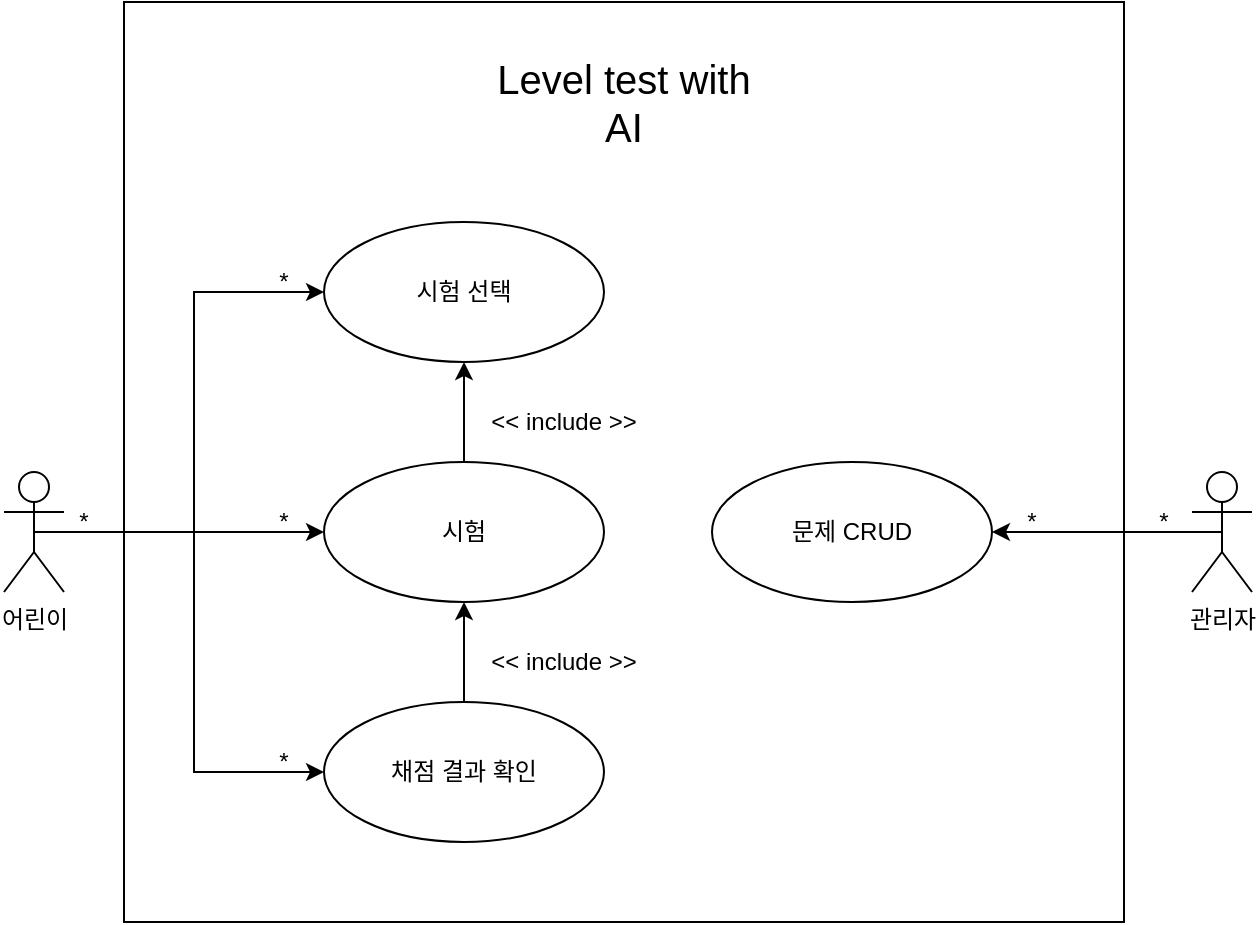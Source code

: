 <mxfile version="14.8.5" type="github">
  <diagram id="TcAuEoyjwYY_18S0YUZ-" name="Page-1">
    <mxGraphModel dx="1038" dy="489" grid="1" gridSize="10" guides="1" tooltips="1" connect="1" arrows="1" fold="1" page="1" pageScale="1" pageWidth="827" pageHeight="1169" math="0" shadow="0">
      <root>
        <mxCell id="0" />
        <mxCell id="1" parent="0" />
        <mxCell id="tXev2GKrcA5CCaMBDUZN-13" value="" style="rounded=0;whiteSpace=wrap;html=1;" vertex="1" parent="1">
          <mxGeometry x="120" y="50" width="500" height="460" as="geometry" />
        </mxCell>
        <mxCell id="tXev2GKrcA5CCaMBDUZN-9" style="edgeStyle=orthogonalEdgeStyle;rounded=0;orthogonalLoop=1;jettySize=auto;html=1;exitX=0.5;exitY=0.5;exitDx=0;exitDy=0;exitPerimeter=0;entryX=0;entryY=0.5;entryDx=0;entryDy=0;" edge="1" parent="1" source="tXev2GKrcA5CCaMBDUZN-1" target="tXev2GKrcA5CCaMBDUZN-5">
          <mxGeometry relative="1" as="geometry" />
        </mxCell>
        <mxCell id="tXev2GKrcA5CCaMBDUZN-10" style="edgeStyle=orthogonalEdgeStyle;rounded=0;orthogonalLoop=1;jettySize=auto;html=1;exitX=0.5;exitY=0.5;exitDx=0;exitDy=0;exitPerimeter=0;entryX=0;entryY=0.5;entryDx=0;entryDy=0;" edge="1" parent="1" source="tXev2GKrcA5CCaMBDUZN-1" target="tXev2GKrcA5CCaMBDUZN-4">
          <mxGeometry relative="1" as="geometry" />
        </mxCell>
        <mxCell id="tXev2GKrcA5CCaMBDUZN-20" style="edgeStyle=orthogonalEdgeStyle;rounded=0;orthogonalLoop=1;jettySize=auto;html=1;exitX=0.5;exitY=0.5;exitDx=0;exitDy=0;exitPerimeter=0;entryX=0;entryY=0.5;entryDx=0;entryDy=0;" edge="1" parent="1" source="tXev2GKrcA5CCaMBDUZN-1" target="tXev2GKrcA5CCaMBDUZN-3">
          <mxGeometry relative="1" as="geometry" />
        </mxCell>
        <mxCell id="tXev2GKrcA5CCaMBDUZN-1" value="어린이" style="shape=umlActor;verticalLabelPosition=bottom;verticalAlign=top;html=1;" vertex="1" parent="1">
          <mxGeometry x="60" y="285" width="30" height="60" as="geometry" />
        </mxCell>
        <mxCell id="tXev2GKrcA5CCaMBDUZN-11" style="edgeStyle=orthogonalEdgeStyle;rounded=0;orthogonalLoop=1;jettySize=auto;html=1;exitX=0.5;exitY=0.5;exitDx=0;exitDy=0;exitPerimeter=0;entryX=1;entryY=0.5;entryDx=0;entryDy=0;" edge="1" parent="1" source="tXev2GKrcA5CCaMBDUZN-2" target="tXev2GKrcA5CCaMBDUZN-6">
          <mxGeometry relative="1" as="geometry" />
        </mxCell>
        <mxCell id="tXev2GKrcA5CCaMBDUZN-2" value="관리자" style="shape=umlActor;verticalLabelPosition=bottom;verticalAlign=top;html=1;" vertex="1" parent="1">
          <mxGeometry x="654" y="285" width="30" height="60" as="geometry" />
        </mxCell>
        <mxCell id="tXev2GKrcA5CCaMBDUZN-3" value="시험 선택" style="ellipse;whiteSpace=wrap;html=1;" vertex="1" parent="1">
          <mxGeometry x="220" y="160" width="140" height="70" as="geometry" />
        </mxCell>
        <mxCell id="tXev2GKrcA5CCaMBDUZN-7" style="edgeStyle=orthogonalEdgeStyle;rounded=0;orthogonalLoop=1;jettySize=auto;html=1;exitX=0.5;exitY=0;exitDx=0;exitDy=0;entryX=0.5;entryY=1;entryDx=0;entryDy=0;" edge="1" parent="1" source="tXev2GKrcA5CCaMBDUZN-4" target="tXev2GKrcA5CCaMBDUZN-3">
          <mxGeometry relative="1" as="geometry" />
        </mxCell>
        <mxCell id="tXev2GKrcA5CCaMBDUZN-4" value="시험" style="ellipse;whiteSpace=wrap;html=1;" vertex="1" parent="1">
          <mxGeometry x="220" y="280" width="140" height="70" as="geometry" />
        </mxCell>
        <mxCell id="tXev2GKrcA5CCaMBDUZN-22" style="edgeStyle=orthogonalEdgeStyle;rounded=0;orthogonalLoop=1;jettySize=auto;html=1;exitX=0.5;exitY=0;exitDx=0;exitDy=0;entryX=0.5;entryY=1;entryDx=0;entryDy=0;" edge="1" parent="1" source="tXev2GKrcA5CCaMBDUZN-5" target="tXev2GKrcA5CCaMBDUZN-4">
          <mxGeometry relative="1" as="geometry" />
        </mxCell>
        <mxCell id="tXev2GKrcA5CCaMBDUZN-5" value="채점 결과 확인" style="ellipse;whiteSpace=wrap;html=1;" vertex="1" parent="1">
          <mxGeometry x="220" y="400" width="140" height="70" as="geometry" />
        </mxCell>
        <mxCell id="tXev2GKrcA5CCaMBDUZN-6" value="문제 CRUD" style="ellipse;whiteSpace=wrap;html=1;" vertex="1" parent="1">
          <mxGeometry x="414" y="280" width="140" height="70" as="geometry" />
        </mxCell>
        <mxCell id="tXev2GKrcA5CCaMBDUZN-8" value="&amp;lt;&amp;lt; include &amp;gt;&amp;gt;" style="text;html=1;strokeColor=none;fillColor=none;align=center;verticalAlign=middle;whiteSpace=wrap;rounded=0;" vertex="1" parent="1">
          <mxGeometry x="300" y="250" width="80" height="20" as="geometry" />
        </mxCell>
        <mxCell id="tXev2GKrcA5CCaMBDUZN-14" value="*" style="text;html=1;strokeColor=none;fillColor=none;align=center;verticalAlign=middle;whiteSpace=wrap;rounded=0;" vertex="1" parent="1">
          <mxGeometry x="80" y="300" width="40" height="20" as="geometry" />
        </mxCell>
        <mxCell id="tXev2GKrcA5CCaMBDUZN-15" value="*" style="text;html=1;strokeColor=none;fillColor=none;align=center;verticalAlign=middle;whiteSpace=wrap;rounded=0;" vertex="1" parent="1">
          <mxGeometry x="620" y="300" width="40" height="20" as="geometry" />
        </mxCell>
        <mxCell id="tXev2GKrcA5CCaMBDUZN-16" value="*" style="text;html=1;strokeColor=none;fillColor=none;align=center;verticalAlign=middle;whiteSpace=wrap;rounded=0;" vertex="1" parent="1">
          <mxGeometry x="180" y="300" width="40" height="20" as="geometry" />
        </mxCell>
        <mxCell id="tXev2GKrcA5CCaMBDUZN-17" value="*" style="text;html=1;strokeColor=none;fillColor=none;align=center;verticalAlign=middle;whiteSpace=wrap;rounded=0;" vertex="1" parent="1">
          <mxGeometry x="180" y="420" width="40" height="20" as="geometry" />
        </mxCell>
        <mxCell id="tXev2GKrcA5CCaMBDUZN-18" value="*" style="text;html=1;strokeColor=none;fillColor=none;align=center;verticalAlign=middle;whiteSpace=wrap;rounded=0;" vertex="1" parent="1">
          <mxGeometry x="554" y="300" width="40" height="20" as="geometry" />
        </mxCell>
        <mxCell id="tXev2GKrcA5CCaMBDUZN-19" value="&lt;font style=&quot;font-size: 20px&quot;&gt;Level test with AI&lt;/font&gt;" style="text;html=1;strokeColor=none;fillColor=none;align=center;verticalAlign=middle;whiteSpace=wrap;rounded=0;" vertex="1" parent="1">
          <mxGeometry x="300" y="70" width="140" height="60" as="geometry" />
        </mxCell>
        <mxCell id="tXev2GKrcA5CCaMBDUZN-23" value="&amp;lt;&amp;lt; include &amp;gt;&amp;gt;" style="text;html=1;strokeColor=none;fillColor=none;align=center;verticalAlign=middle;whiteSpace=wrap;rounded=0;" vertex="1" parent="1">
          <mxGeometry x="300" y="370" width="80" height="20" as="geometry" />
        </mxCell>
        <mxCell id="tXev2GKrcA5CCaMBDUZN-24" value="*" style="text;html=1;strokeColor=none;fillColor=none;align=center;verticalAlign=middle;whiteSpace=wrap;rounded=0;" vertex="1" parent="1">
          <mxGeometry x="180" y="180" width="40" height="20" as="geometry" />
        </mxCell>
      </root>
    </mxGraphModel>
  </diagram>
</mxfile>
